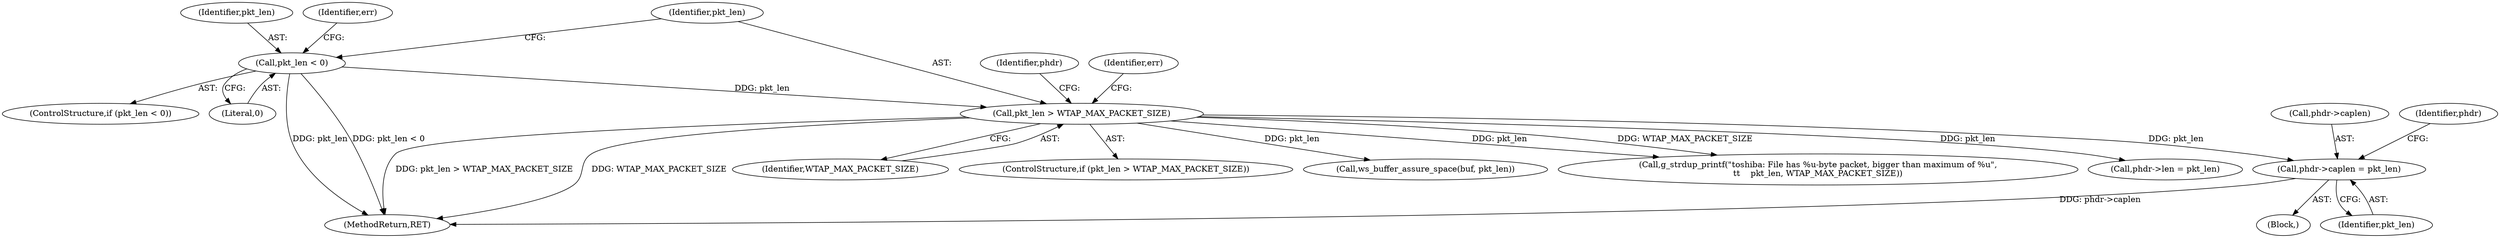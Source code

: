 digraph "0_wireshark_3270dfac43da861c714df76513456b46765ff47f@pointer" {
"1000327" [label="(Call,phdr->caplen = pkt_len)"];
"1000274" [label="(Call,pkt_len > WTAP_MAX_PACKET_SIZE)"];
"1000258" [label="(Call,pkt_len < 0)"];
"1000327" [label="(Call,phdr->caplen = pkt_len)"];
"1000328" [label="(Call,phdr->caplen)"];
"1000334" [label="(Identifier,phdr)"];
"1000274" [label="(Call,pkt_len > WTAP_MAX_PACKET_SIZE)"];
"1000285" [label="(Call,g_strdup_printf(\"toshiba: File has %u-byte packet, bigger than maximum of %u\",\n\t\t    pkt_len, WTAP_MAX_PACKET_SIZE))"];
"1000114" [label="(Block,)"];
"1000332" [label="(Call,phdr->len = pkt_len)"];
"1000258" [label="(Call,pkt_len < 0)"];
"1000259" [label="(Identifier,pkt_len)"];
"1000264" [label="(Identifier,err)"];
"1000492" [label="(MethodReturn,RET)"];
"1000276" [label="(Identifier,WTAP_MAX_PACKET_SIZE)"];
"1000293" [label="(Identifier,phdr)"];
"1000257" [label="(ControlStructure,if (pkt_len < 0))"];
"1000275" [label="(Identifier,pkt_len)"];
"1000273" [label="(ControlStructure,if (pkt_len > WTAP_MAX_PACKET_SIZE))"];
"1000331" [label="(Identifier,pkt_len)"];
"1000280" [label="(Identifier,err)"];
"1000415" [label="(Call,ws_buffer_assure_space(buf, pkt_len))"];
"1000260" [label="(Literal,0)"];
"1000327" -> "1000114"  [label="AST: "];
"1000327" -> "1000331"  [label="CFG: "];
"1000328" -> "1000327"  [label="AST: "];
"1000331" -> "1000327"  [label="AST: "];
"1000334" -> "1000327"  [label="CFG: "];
"1000327" -> "1000492"  [label="DDG: phdr->caplen"];
"1000274" -> "1000327"  [label="DDG: pkt_len"];
"1000274" -> "1000273"  [label="AST: "];
"1000274" -> "1000276"  [label="CFG: "];
"1000275" -> "1000274"  [label="AST: "];
"1000276" -> "1000274"  [label="AST: "];
"1000280" -> "1000274"  [label="CFG: "];
"1000293" -> "1000274"  [label="CFG: "];
"1000274" -> "1000492"  [label="DDG: pkt_len > WTAP_MAX_PACKET_SIZE"];
"1000274" -> "1000492"  [label="DDG: WTAP_MAX_PACKET_SIZE"];
"1000258" -> "1000274"  [label="DDG: pkt_len"];
"1000274" -> "1000285"  [label="DDG: pkt_len"];
"1000274" -> "1000285"  [label="DDG: WTAP_MAX_PACKET_SIZE"];
"1000274" -> "1000332"  [label="DDG: pkt_len"];
"1000274" -> "1000415"  [label="DDG: pkt_len"];
"1000258" -> "1000257"  [label="AST: "];
"1000258" -> "1000260"  [label="CFG: "];
"1000259" -> "1000258"  [label="AST: "];
"1000260" -> "1000258"  [label="AST: "];
"1000264" -> "1000258"  [label="CFG: "];
"1000275" -> "1000258"  [label="CFG: "];
"1000258" -> "1000492"  [label="DDG: pkt_len"];
"1000258" -> "1000492"  [label="DDG: pkt_len < 0"];
}
